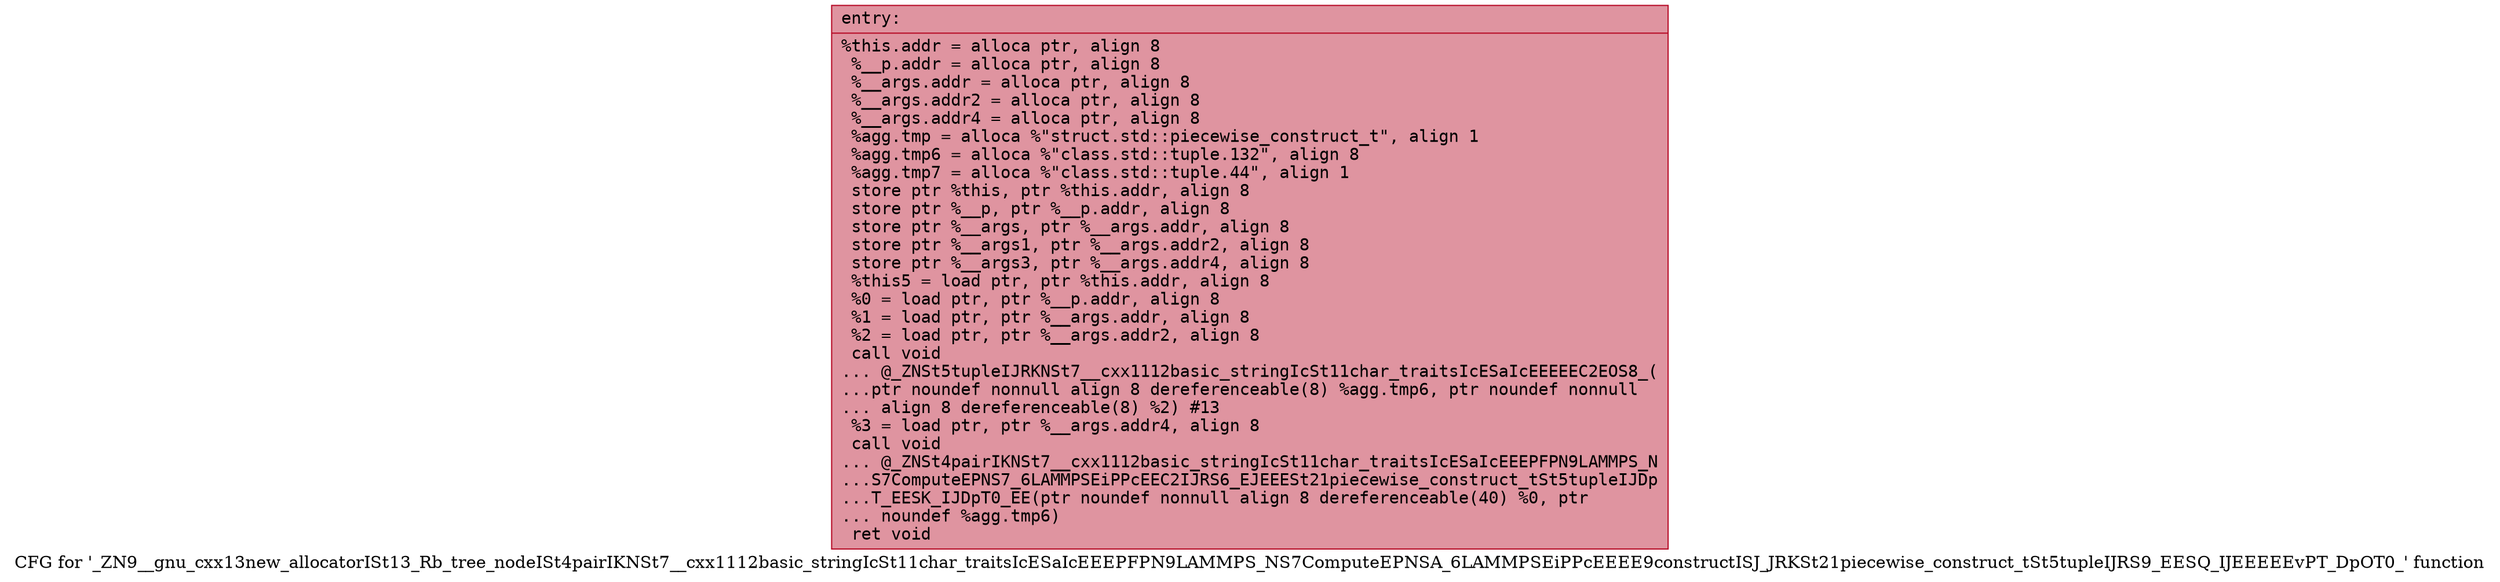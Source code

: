 digraph "CFG for '_ZN9__gnu_cxx13new_allocatorISt13_Rb_tree_nodeISt4pairIKNSt7__cxx1112basic_stringIcSt11char_traitsIcESaIcEEEPFPN9LAMMPS_NS7ComputeEPNSA_6LAMMPSEiPPcEEEE9constructISJ_JRKSt21piecewise_construct_tSt5tupleIJRS9_EESQ_IJEEEEEvPT_DpOT0_' function" {
	label="CFG for '_ZN9__gnu_cxx13new_allocatorISt13_Rb_tree_nodeISt4pairIKNSt7__cxx1112basic_stringIcSt11char_traitsIcESaIcEEEPFPN9LAMMPS_NS7ComputeEPNSA_6LAMMPSEiPPcEEEE9constructISJ_JRKSt21piecewise_construct_tSt5tupleIJRS9_EESQ_IJEEEEEvPT_DpOT0_' function";

	Node0x561f16582d50 [shape=record,color="#b70d28ff", style=filled, fillcolor="#b70d2870" fontname="Courier",label="{entry:\l|  %this.addr = alloca ptr, align 8\l  %__p.addr = alloca ptr, align 8\l  %__args.addr = alloca ptr, align 8\l  %__args.addr2 = alloca ptr, align 8\l  %__args.addr4 = alloca ptr, align 8\l  %agg.tmp = alloca %\"struct.std::piecewise_construct_t\", align 1\l  %agg.tmp6 = alloca %\"class.std::tuple.132\", align 8\l  %agg.tmp7 = alloca %\"class.std::tuple.44\", align 1\l  store ptr %this, ptr %this.addr, align 8\l  store ptr %__p, ptr %__p.addr, align 8\l  store ptr %__args, ptr %__args.addr, align 8\l  store ptr %__args1, ptr %__args.addr2, align 8\l  store ptr %__args3, ptr %__args.addr4, align 8\l  %this5 = load ptr, ptr %this.addr, align 8\l  %0 = load ptr, ptr %__p.addr, align 8\l  %1 = load ptr, ptr %__args.addr, align 8\l  %2 = load ptr, ptr %__args.addr2, align 8\l  call void\l... @_ZNSt5tupleIJRKNSt7__cxx1112basic_stringIcSt11char_traitsIcESaIcEEEEEC2EOS8_(\l...ptr noundef nonnull align 8 dereferenceable(8) %agg.tmp6, ptr noundef nonnull\l... align 8 dereferenceable(8) %2) #13\l  %3 = load ptr, ptr %__args.addr4, align 8\l  call void\l... @_ZNSt4pairIKNSt7__cxx1112basic_stringIcSt11char_traitsIcESaIcEEEPFPN9LAMMPS_N\l...S7ComputeEPNS7_6LAMMPSEiPPcEEC2IJRS6_EJEEESt21piecewise_construct_tSt5tupleIJDp\l...T_EESK_IJDpT0_EE(ptr noundef nonnull align 8 dereferenceable(40) %0, ptr\l... noundef %agg.tmp6)\l  ret void\l}"];
}
